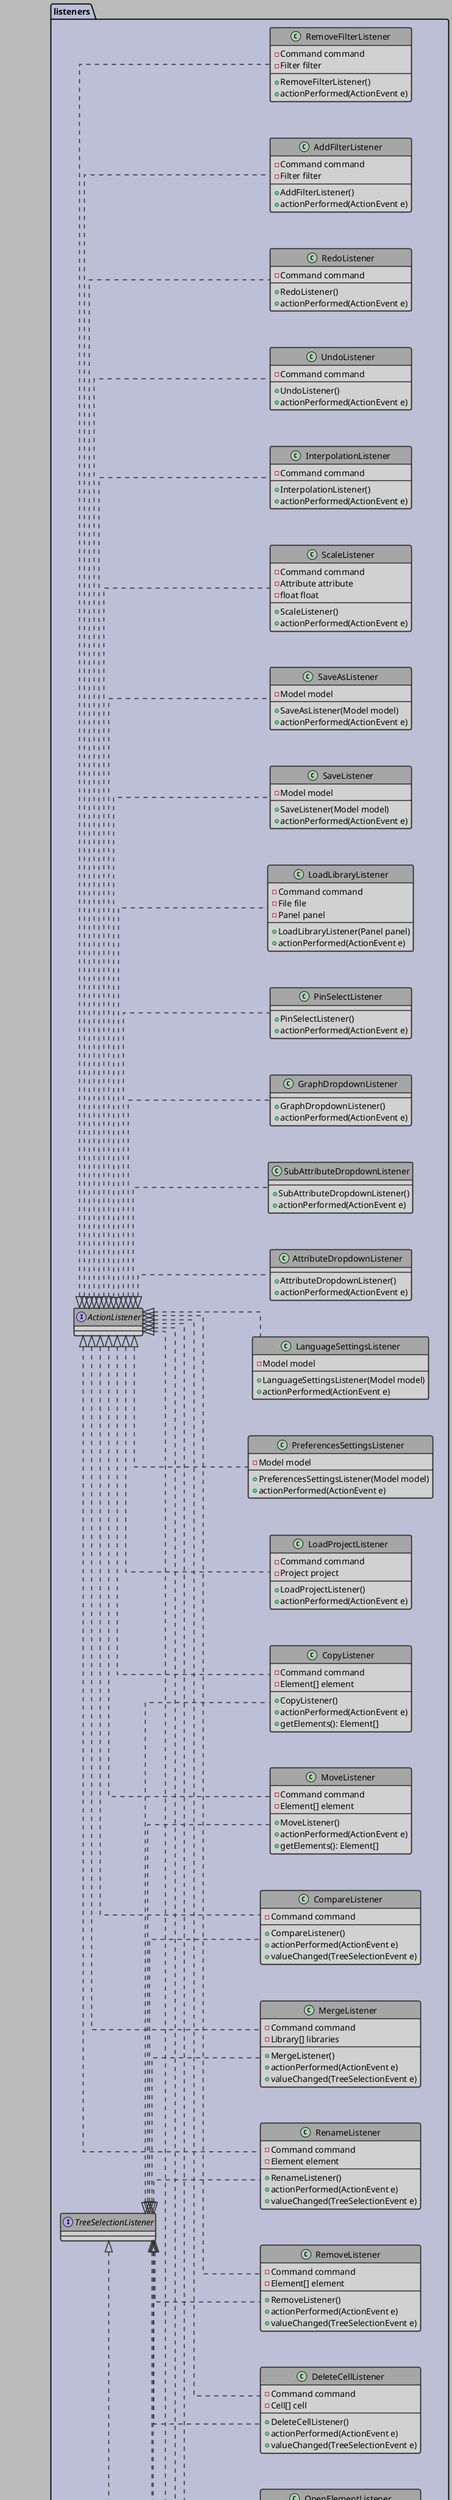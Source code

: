 @startuml
left to right direction

'Style Settings
skinparam {
    Linetype ortho
    BackgroundColor #bababa
    Shadowing false
    Nodesep 60
    Ranksep 50
    
}
skinparam Arrow {
    Color #2e2e2e
    Thickness 1.5
}
skinparam CircledCharacter {
    Radius 8
    FontSize 10
}
skinparam class {
    BackgroundColor #d1d1d1
    BorderColor #2e2e2e
    BorderThickness 1.5
    HeaderBackgroundColor #a6a6a6
}
skinparam package {
    BackgroundColor #bcbfd6
    BorderThickness 1.8
}
skinparam Note {
    BackgroundColor #297547
    BorderColor #171a17
    FontColor #e8e8e8
}

!startsub DIAGRAM
together {
    /'class Main{
        +{static} main(String[] args): void
    }'/

    class EventManager{
        -MainWindow view
        -Model model
        -Map<Event, EventListener> events
        -List<IObserver> handlers
        +EventManager(MainWindow view, Model model)
        +initListeners()
        +getListeners(): Map<Event, EventListener>
        +subscribeHandlers()
        +removeListener(EventListener listener)
        +removeHandler(IObserver handler)
        +notifyHandlers(Model model, List<Filter> filters)
        
    }

    enum Event{
    LOAD
    OPEN
    DELETE
    REMOVE
    SAVE
    SAVEAS
    SELECT
    EDIT
    RENAME
    MERGE
    COPY
    MOVE
    PASTE
    REDO
    UNDO
    SCALE
    COMPARE
    INTERPOLATE
    ADDFILTER
    REMOVEFILTER
    LOADPROJECT
    SCSETTINGS
    PRSETTINGS
    LASETTINGS
    ATTRDROPDOWN
    GRAPHDROPDOWN
    SUBATTRDROPDOWN
    PIN
    STATISTICS
    }
    
     
    
    class DataUpdateHandler implements IObserver{
        -Outliner outliner
        -List<Element> elements
        +UpdateHandler(Outliner outliner)
        +update(List<Library> libraries)

    }

    class SettingsUpdateHandler implements IObserver{
        -Panel panel
        +SettingsUpdateHandler(Panel panel)
        +update(Settings settings)

    }


    class FilterUpdateHandler implements IObserver{
        -Panel panel
        +FilterUpdateHandler(Panel panel)
        +update(List<Filter> filters)
    }

    class InterpolationHandler implements IObserver{
        -Panel panel
        +InterpolationHandler(Panel panel)
        +update(Interpolation interpolation)
    }

    

        
    
}

package listeners{

        class LoadLibraryListener implements ActionListener{
            -Command command
            -File file
            -Panel panel
            +LoadLibraryListener(Panel panel)
            +actionPerformed(ActionEvent e)
            
        }
        
        class OpenElementListener implements ActionListener, TreeSelectionListener{
            -Command command
            -Element element
            +OpenElementListener()
            +actionPerformed(ActionEvent e)
            +valueChanged(TreeSelectionEvent e)
        }

        class DeleteCellListener implements ActionListener, TreeSelectionListener{
            -Command command
            -Cell[] cell
            +DeleteCellListener()
            +actionPerformed(ActionEvent e)
            +valueChanged(TreeSelectionEvent e)
        }

        class RemoveListener implements ActionListener, TreeSelectionListener{
            -Command command
            -Element[] element
            +RemoveListener()
            +actionPerformed(ActionEvent e)
            +valueChanged(TreeSelectionEvent e)
        }

        class SelectListener implements TreeSelectionListener{
            -Command command
            -Element[] element
            +SelectListener()
            +valueChanged(TreeSelectionEvent e)
        }

        class RenameListener implements ActionListener, TreeSelectionListener{
            -Command command
            -Element element
            +RenameListener()
            +actionPerformed(ActionEvent e)
            +valueChanged(TreeSelectionEvent e)
        }

        class EditListener implements ActionListener, DocumentListener{
            -Command command
            -String newText
            -Element element
            +EditListener()
            +actionPerformed(ActionEvent e)
            +changedUpdate(DocumentEvent e)
        }

        class SaveListener implements ActionListener{
            -Model model
            +SaveListener(Model model)
            +actionPerformed(ActionEvent e)
        }

        class SaveAsListener implements ActionListener{
            -Model model
            +SaveAsListener(Model model)
            +actionPerformed(ActionEvent e)
        }

        class MergeListener implements ActionListener, TreeSelectionListener{
            -Command command
            -Library[] libraries
            +MergeListener()
            +actionPerformed(ActionEvent e)
            +valueChanged(TreeSelectionEvent e)
        }

        class ScaleListener implements ActionListener{
            -Command command
            -Attribute attribute
            -float float
            +ScaleListener()
            +actionPerformed(ActionEvent e)
            
        }

        class InterpolationListener implements ActionListener{
            -Command command
            +InterpolationListener()
            +actionPerformed(ActionEvent e)
        }

        class UndoListener implements ActionListener{
            -Command command
            +UndoListener()
            +actionPerformed(ActionEvent e)
        }

        class RedoListener implements ActionListener{
            -Command command
            +RedoListener()
            +actionPerformed(ActionEvent e)
        }

        class CompareListener implements ActionListener, TreeSelectionListener{
            -Command command
            +CompareListener()
            +actionPerformed(ActionEvent e)
            +valueChanged(TreeSelectionEvent e)
        }

        class MoveListener implements ActionListener, TreeSelectionListener{
            -Command command
            -Element[] element
            +MoveListener()
            +actionPerformed(ActionEvent e)
            +getElements(): Element[]
        } 

        class CopyListener implements ActionListener, TreeSelectionListener{
            -Command command
            -Element[] element
            +CopyListener()
            +actionPerformed(ActionEvent e)
            +getElements(): Element[]
        }

        class PasteListener implements ActionListener, TreeSelectionListener{
            -Command command
            -EventListener moveListener
            -EventListener copyListener
            -Library targetLibrary
            +PasteListener()
            +actionPerformed(ActionEvent e)
        }

        class AddFilterListener implements ActionListener{
            -Command command
            -Filter filter
            +AddFilterListener()
            +actionPerformed(ActionEvent e)
        }

         class RemoveFilterListener implements ActionListener{
            -Command command
            -Filter filter
            +RemoveFilterListener()
            +actionPerformed(ActionEvent e)
        }

        
        class LoadProjectListener implements ActionListener{
            -Command command 
            -Project project
            +LoadProjectListener()
            +actionPerformed(ActionEvent e)
        }

        

        class StatisticsListener implements ItemListener{
            +StatisticsListener()
            +itemStateChanged(ItemEvent e)
        }

        class ShortcutSettingsListener implements KeyListener{
            -Shortcut shorcuts
            +ShortcutSettingsListener(Shortcuts shortcuts)
            +actionPerformed(ActionEvent e)
        }

        class PreferencesSettingsListener implements ActionListener{
            -Model model
            +PreferencesSettingsListener(Model model)
            +actionPerformed(ActionEvent e)

        }

        class LanguageSettingsListener implements ActionListener{
            -Model model
            +LanguageSettingsListener(Model model)
            +actionPerformed(ActionEvent e)
        }


        class AttributeDropdownListener implements ActionListener{
            +AttributeDropdownListener()
            +actionPerformed(ActionEvent e)
        }

        class SubAttributeDropdownListener implements ActionListener{
            +SubAttributeDropdownListener()
            +actionPerformed(ActionEvent e)
        }

        class GraphDropdownListener implements ActionListener{
            +GraphDropdownListener()
            +actionPerformed(ActionEvent e)
        }

        class PinSelectListener implements ActionListener{
            +PinSelectListener()
            +actionPerformed(ActionEvent e)
        }

        
        /'class TabListener implements ActionListener{
            -
            
            +TabListener(, )
            +actionPerformed(ActionEvent e)
        }
        '/


}
!endsub
@enduml
